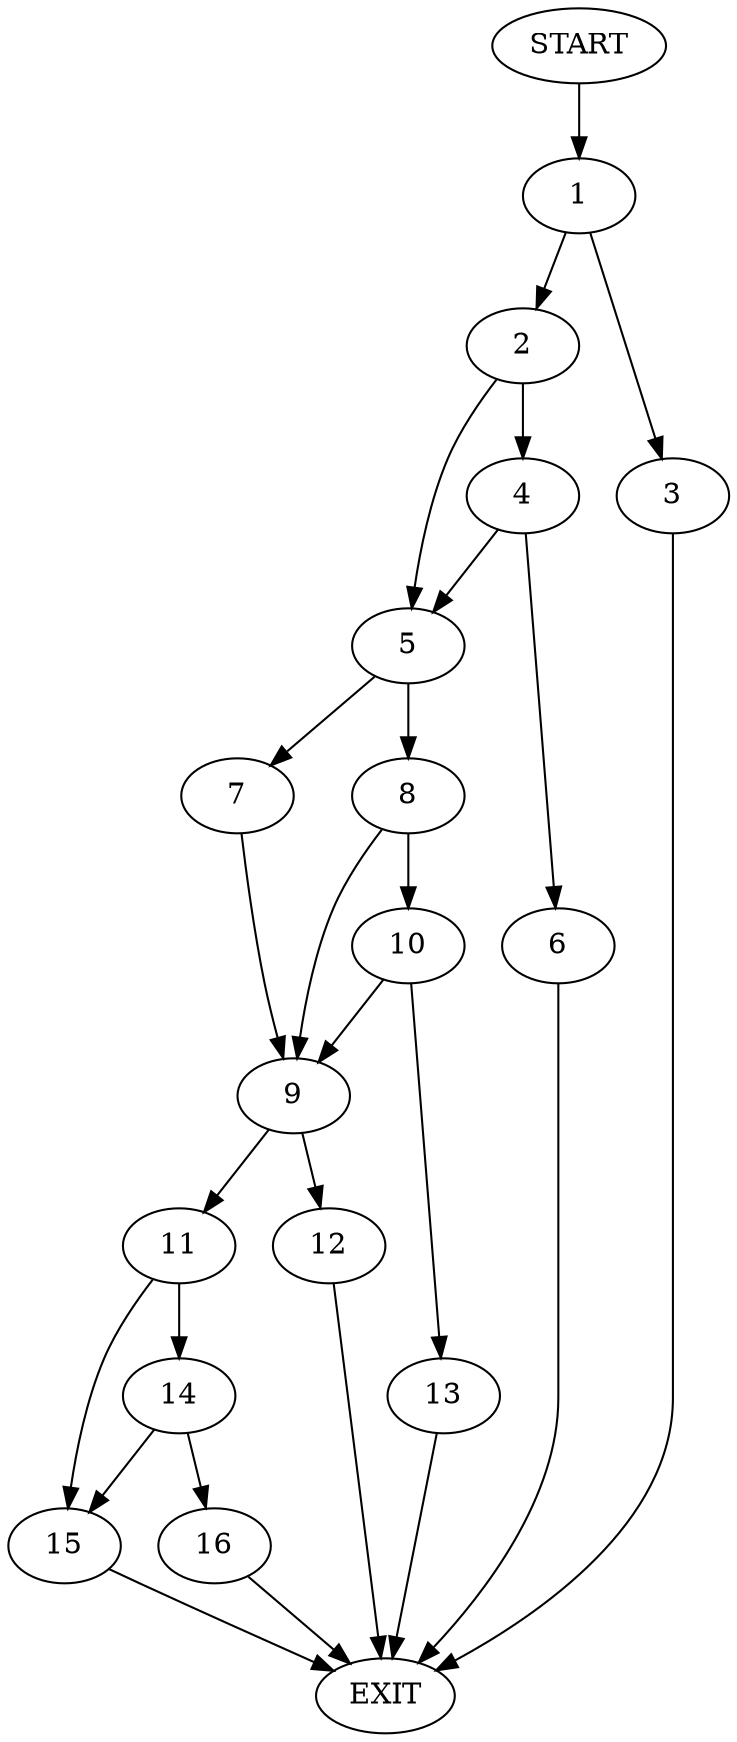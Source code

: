 digraph {
0 [label="START"]
17 [label="EXIT"]
0 -> 1
1 -> 2
1 -> 3
3 -> 17
2 -> 4
2 -> 5
4 -> 6
4 -> 5
5 -> 7
5 -> 8
6 -> 17
7 -> 9
8 -> 10
8 -> 9
9 -> 11
9 -> 12
10 -> 9
10 -> 13
13 -> 17
11 -> 14
11 -> 15
12 -> 17
15 -> 17
14 -> 16
14 -> 15
16 -> 17
}
